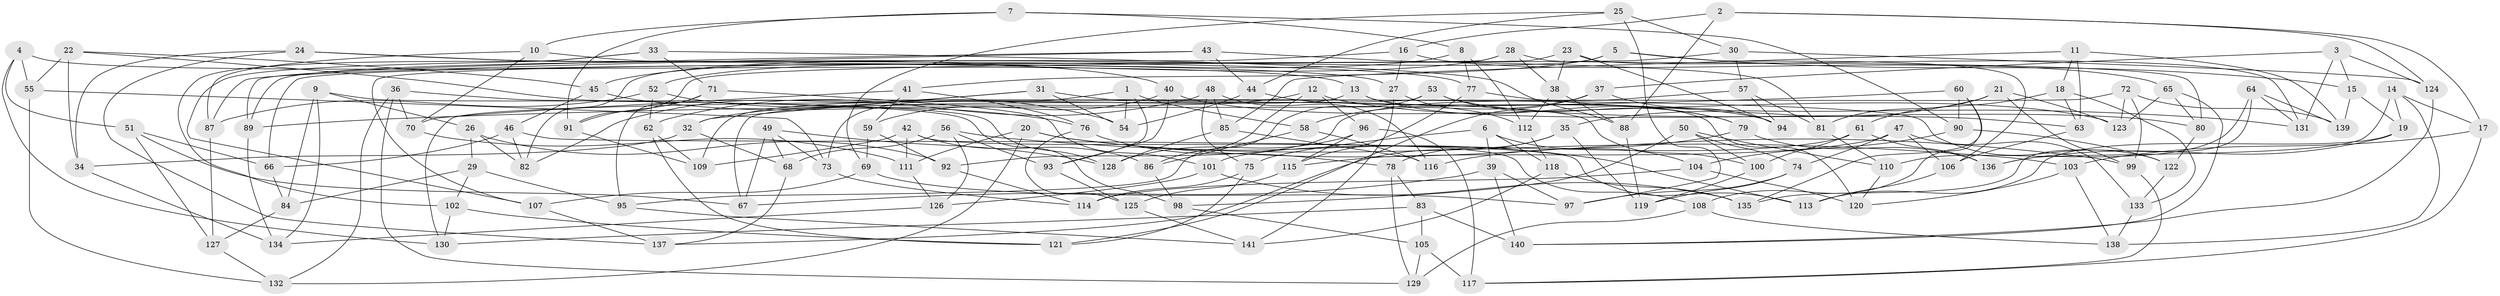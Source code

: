 // coarse degree distribution, {6: 0.5555555555555556, 4: 0.4222222222222222, 5: 0.011111111111111112, 3: 0.011111111111111112}
// Generated by graph-tools (version 1.1) at 2025/24/03/03/25 07:24:27]
// undirected, 141 vertices, 282 edges
graph export_dot {
graph [start="1"]
  node [color=gray90,style=filled];
  1;
  2;
  3;
  4;
  5;
  6;
  7;
  8;
  9;
  10;
  11;
  12;
  13;
  14;
  15;
  16;
  17;
  18;
  19;
  20;
  21;
  22;
  23;
  24;
  25;
  26;
  27;
  28;
  29;
  30;
  31;
  32;
  33;
  34;
  35;
  36;
  37;
  38;
  39;
  40;
  41;
  42;
  43;
  44;
  45;
  46;
  47;
  48;
  49;
  50;
  51;
  52;
  53;
  54;
  55;
  56;
  57;
  58;
  59;
  60;
  61;
  62;
  63;
  64;
  65;
  66;
  67;
  68;
  69;
  70;
  71;
  72;
  73;
  74;
  75;
  76;
  77;
  78;
  79;
  80;
  81;
  82;
  83;
  84;
  85;
  86;
  87;
  88;
  89;
  90;
  91;
  92;
  93;
  94;
  95;
  96;
  97;
  98;
  99;
  100;
  101;
  102;
  103;
  104;
  105;
  106;
  107;
  108;
  109;
  110;
  111;
  112;
  113;
  114;
  115;
  116;
  117;
  118;
  119;
  120;
  121;
  122;
  123;
  124;
  125;
  126;
  127;
  128;
  129;
  130;
  131;
  132;
  133;
  134;
  135;
  136;
  137;
  138;
  139;
  140;
  141;
  1 -- 54;
  1 -- 73;
  1 -- 58;
  1 -- 93;
  2 -- 88;
  2 -- 124;
  2 -- 17;
  2 -- 16;
  3 -- 15;
  3 -- 131;
  3 -- 37;
  3 -- 124;
  4 -- 51;
  4 -- 130;
  4 -- 13;
  4 -- 55;
  5 -- 15;
  5 -- 41;
  5 -- 106;
  5 -- 82;
  6 -- 39;
  6 -- 75;
  6 -- 104;
  6 -- 118;
  7 -- 90;
  7 -- 10;
  7 -- 8;
  7 -- 91;
  8 -- 52;
  8 -- 112;
  8 -- 77;
  9 -- 84;
  9 -- 122;
  9 -- 26;
  9 -- 134;
  10 -- 27;
  10 -- 87;
  10 -- 70;
  11 -- 63;
  11 -- 139;
  11 -- 18;
  11 -- 85;
  12 -- 32;
  12 -- 80;
  12 -- 96;
  12 -- 86;
  13 -- 109;
  13 -- 79;
  13 -- 120;
  14 -- 136;
  14 -- 138;
  14 -- 17;
  14 -- 19;
  15 -- 19;
  15 -- 139;
  16 -- 65;
  16 -- 27;
  16 -- 89;
  17 -- 117;
  17 -- 103;
  18 -- 133;
  18 -- 61;
  18 -- 63;
  19 -- 113;
  19 -- 136;
  20 -- 113;
  20 -- 111;
  20 -- 132;
  20 -- 99;
  21 -- 99;
  21 -- 81;
  21 -- 35;
  21 -- 123;
  22 -- 128;
  22 -- 55;
  22 -- 45;
  22 -- 34;
  23 -- 94;
  23 -- 131;
  23 -- 66;
  23 -- 38;
  24 -- 77;
  24 -- 137;
  24 -- 34;
  24 -- 40;
  25 -- 44;
  25 -- 97;
  25 -- 69;
  25 -- 30;
  26 -- 82;
  26 -- 92;
  26 -- 29;
  27 -- 112;
  27 -- 141;
  28 -- 45;
  28 -- 38;
  28 -- 107;
  28 -- 80;
  29 -- 84;
  29 -- 95;
  29 -- 102;
  30 -- 57;
  30 -- 124;
  30 -- 91;
  31 -- 82;
  31 -- 54;
  31 -- 100;
  31 -- 32;
  32 -- 34;
  32 -- 68;
  33 -- 71;
  33 -- 88;
  33 -- 107;
  33 -- 102;
  34 -- 134;
  35 -- 119;
  35 -- 137;
  35 -- 78;
  36 -- 98;
  36 -- 70;
  36 -- 132;
  36 -- 129;
  37 -- 58;
  37 -- 94;
  37 -- 121;
  38 -- 88;
  38 -- 112;
  39 -- 97;
  39 -- 140;
  39 -- 67;
  40 -- 59;
  40 -- 93;
  40 -- 123;
  41 -- 70;
  41 -- 59;
  41 -- 76;
  42 -- 86;
  42 -- 108;
  42 -- 111;
  42 -- 109;
  43 -- 87;
  43 -- 81;
  43 -- 44;
  43 -- 89;
  44 -- 94;
  44 -- 54;
  45 -- 76;
  45 -- 46;
  46 -- 66;
  46 -- 82;
  46 -- 113;
  47 -- 133;
  47 -- 74;
  47 -- 106;
  47 -- 115;
  48 -- 62;
  48 -- 75;
  48 -- 116;
  48 -- 85;
  49 -- 128;
  49 -- 67;
  49 -- 68;
  49 -- 73;
  50 -- 100;
  50 -- 74;
  50 -- 110;
  50 -- 98;
  51 -- 67;
  51 -- 66;
  51 -- 127;
  52 -- 87;
  52 -- 54;
  52 -- 62;
  53 -- 95;
  53 -- 63;
  53 -- 67;
  53 -- 79;
  55 -- 73;
  55 -- 132;
  56 -- 93;
  56 -- 103;
  56 -- 68;
  56 -- 126;
  57 -- 92;
  57 -- 81;
  57 -- 94;
  58 -- 86;
  58 -- 116;
  59 -- 92;
  59 -- 69;
  60 -- 108;
  60 -- 89;
  60 -- 135;
  60 -- 90;
  61 -- 100;
  61 -- 101;
  61 -- 136;
  62 -- 109;
  62 -- 121;
  63 -- 106;
  64 -- 131;
  64 -- 139;
  64 -- 110;
  64 -- 135;
  65 -- 140;
  65 -- 80;
  65 -- 123;
  66 -- 84;
  68 -- 137;
  69 -- 97;
  69 -- 107;
  70 -- 111;
  71 -- 95;
  71 -- 91;
  71 -- 101;
  72 -- 139;
  72 -- 99;
  72 -- 130;
  72 -- 123;
  73 -- 114;
  74 -- 97;
  74 -- 119;
  75 -- 114;
  75 -- 121;
  76 -- 125;
  76 -- 78;
  77 -- 131;
  77 -- 115;
  78 -- 83;
  78 -- 129;
  79 -- 136;
  79 -- 116;
  80 -- 122;
  81 -- 110;
  83 -- 105;
  83 -- 140;
  83 -- 130;
  84 -- 127;
  85 -- 116;
  85 -- 128;
  86 -- 98;
  87 -- 127;
  88 -- 119;
  89 -- 134;
  90 -- 104;
  90 -- 122;
  91 -- 109;
  92 -- 114;
  93 -- 125;
  95 -- 141;
  96 -- 115;
  96 -- 117;
  96 -- 128;
  98 -- 105;
  99 -- 117;
  100 -- 119;
  101 -- 126;
  101 -- 135;
  102 -- 121;
  102 -- 130;
  103 -- 120;
  103 -- 138;
  104 -- 114;
  104 -- 120;
  105 -- 117;
  105 -- 129;
  106 -- 113;
  107 -- 137;
  108 -- 138;
  108 -- 129;
  110 -- 120;
  111 -- 126;
  112 -- 118;
  115 -- 125;
  118 -- 135;
  118 -- 141;
  122 -- 133;
  124 -- 140;
  125 -- 141;
  126 -- 134;
  127 -- 132;
  133 -- 138;
}
